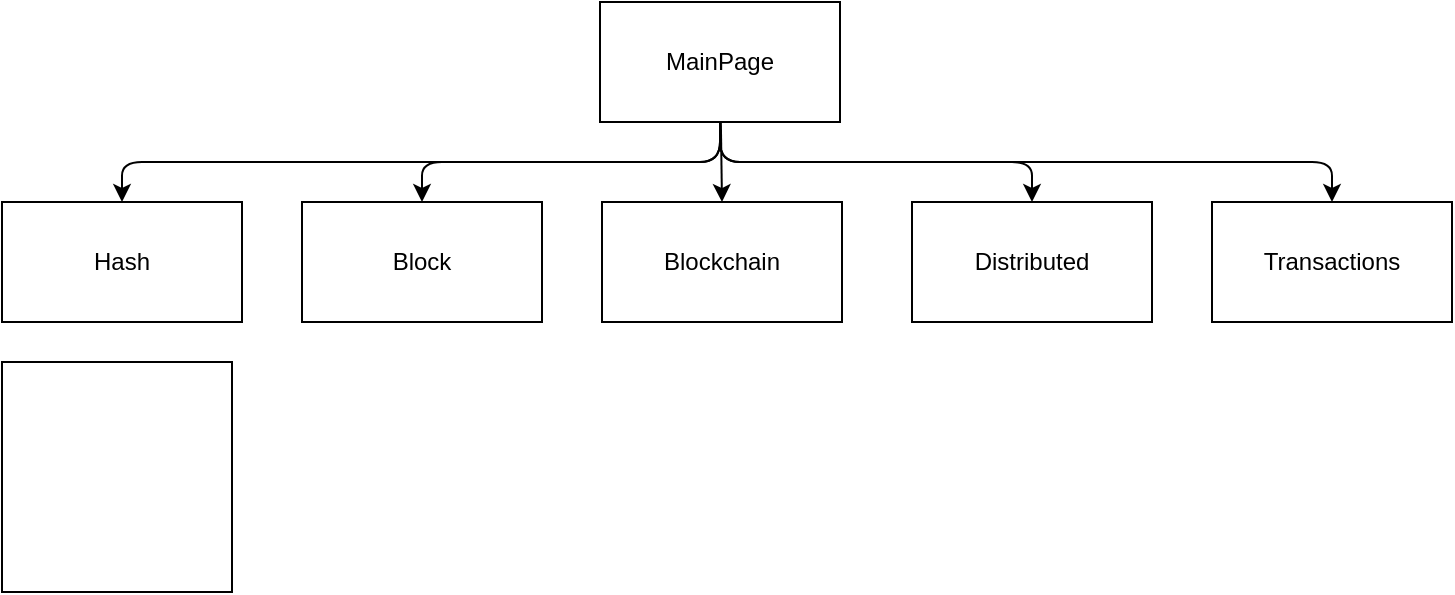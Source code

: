 <mxfile>
    <diagram id="2Iqbc3NtL4pqtnHu2XOl" name="Page-1">
        <mxGraphModel dx="1060" dy="369" grid="1" gridSize="10" guides="1" tooltips="1" connect="1" arrows="1" fold="1" page="1" pageScale="1" pageWidth="827" pageHeight="1169" math="0" shadow="0">
            <root>
                <mxCell id="0"/>
                <mxCell id="1" parent="0"/>
                <mxCell id="8" style="edgeStyle=none;html=1;entryX=0.5;entryY=0;entryDx=0;entryDy=0;exitX=0.5;exitY=1;exitDx=0;exitDy=0;" parent="1" source="2" target="3" edge="1">
                    <mxGeometry relative="1" as="geometry">
                        <Array as="points">
                            <mxPoint x="414" y="90"/>
                            <mxPoint x="115" y="90"/>
                        </Array>
                    </mxGeometry>
                </mxCell>
                <mxCell id="9" style="edgeStyle=none;html=1;entryX=0.5;entryY=0;entryDx=0;entryDy=0;" parent="1" target="4" edge="1">
                    <mxGeometry relative="1" as="geometry">
                        <mxPoint x="414" y="70" as="sourcePoint"/>
                        <Array as="points">
                            <mxPoint x="414" y="90"/>
                            <mxPoint x="265" y="90"/>
                        </Array>
                    </mxGeometry>
                </mxCell>
                <mxCell id="10" style="edgeStyle=none;html=1;entryX=0.5;entryY=0;entryDx=0;entryDy=0;" parent="1" source="2" target="5" edge="1">
                    <mxGeometry relative="1" as="geometry"/>
                </mxCell>
                <mxCell id="11" style="edgeStyle=none;html=1;entryX=0.5;entryY=0;entryDx=0;entryDy=0;exitX=0.5;exitY=1;exitDx=0;exitDy=0;" parent="1" source="2" target="6" edge="1">
                    <mxGeometry relative="1" as="geometry">
                        <Array as="points">
                            <mxPoint x="414" y="90"/>
                            <mxPoint x="570" y="90"/>
                        </Array>
                    </mxGeometry>
                </mxCell>
                <mxCell id="12" style="edgeStyle=none;html=1;entryX=0.5;entryY=0;entryDx=0;entryDy=0;" parent="1" target="7" edge="1">
                    <mxGeometry relative="1" as="geometry">
                        <mxPoint x="414" y="70" as="sourcePoint"/>
                        <Array as="points">
                            <mxPoint x="414" y="90"/>
                            <mxPoint x="720" y="90"/>
                        </Array>
                    </mxGeometry>
                </mxCell>
                <mxCell id="2" value="MainPage" style="rounded=0;whiteSpace=wrap;html=1;" parent="1" vertex="1">
                    <mxGeometry x="354" y="10" width="120" height="60" as="geometry"/>
                </mxCell>
                <mxCell id="3" value="Hash" style="rounded=0;whiteSpace=wrap;html=1;" parent="1" vertex="1">
                    <mxGeometry x="55" y="110" width="120" height="60" as="geometry"/>
                </mxCell>
                <mxCell id="4" value="Block" style="rounded=0;whiteSpace=wrap;html=1;" parent="1" vertex="1">
                    <mxGeometry x="205" y="110" width="120" height="60" as="geometry"/>
                </mxCell>
                <mxCell id="5" value="Blockchain" style="rounded=0;whiteSpace=wrap;html=1;" parent="1" vertex="1">
                    <mxGeometry x="355" y="110" width="120" height="60" as="geometry"/>
                </mxCell>
                <mxCell id="6" value="Distributed" style="rounded=0;whiteSpace=wrap;html=1;" parent="1" vertex="1">
                    <mxGeometry x="510" y="110" width="120" height="60" as="geometry"/>
                </mxCell>
                <mxCell id="7" value="Transactions" style="rounded=0;whiteSpace=wrap;html=1;" parent="1" vertex="1">
                    <mxGeometry x="660" y="110" width="120" height="60" as="geometry"/>
                </mxCell>
                <mxCell id="13" value="" style="whiteSpace=wrap;html=1;aspect=fixed;" vertex="1" parent="1">
                    <mxGeometry x="55" y="190" width="115" height="115" as="geometry"/>
                </mxCell>
            </root>
        </mxGraphModel>
    </diagram>
</mxfile>